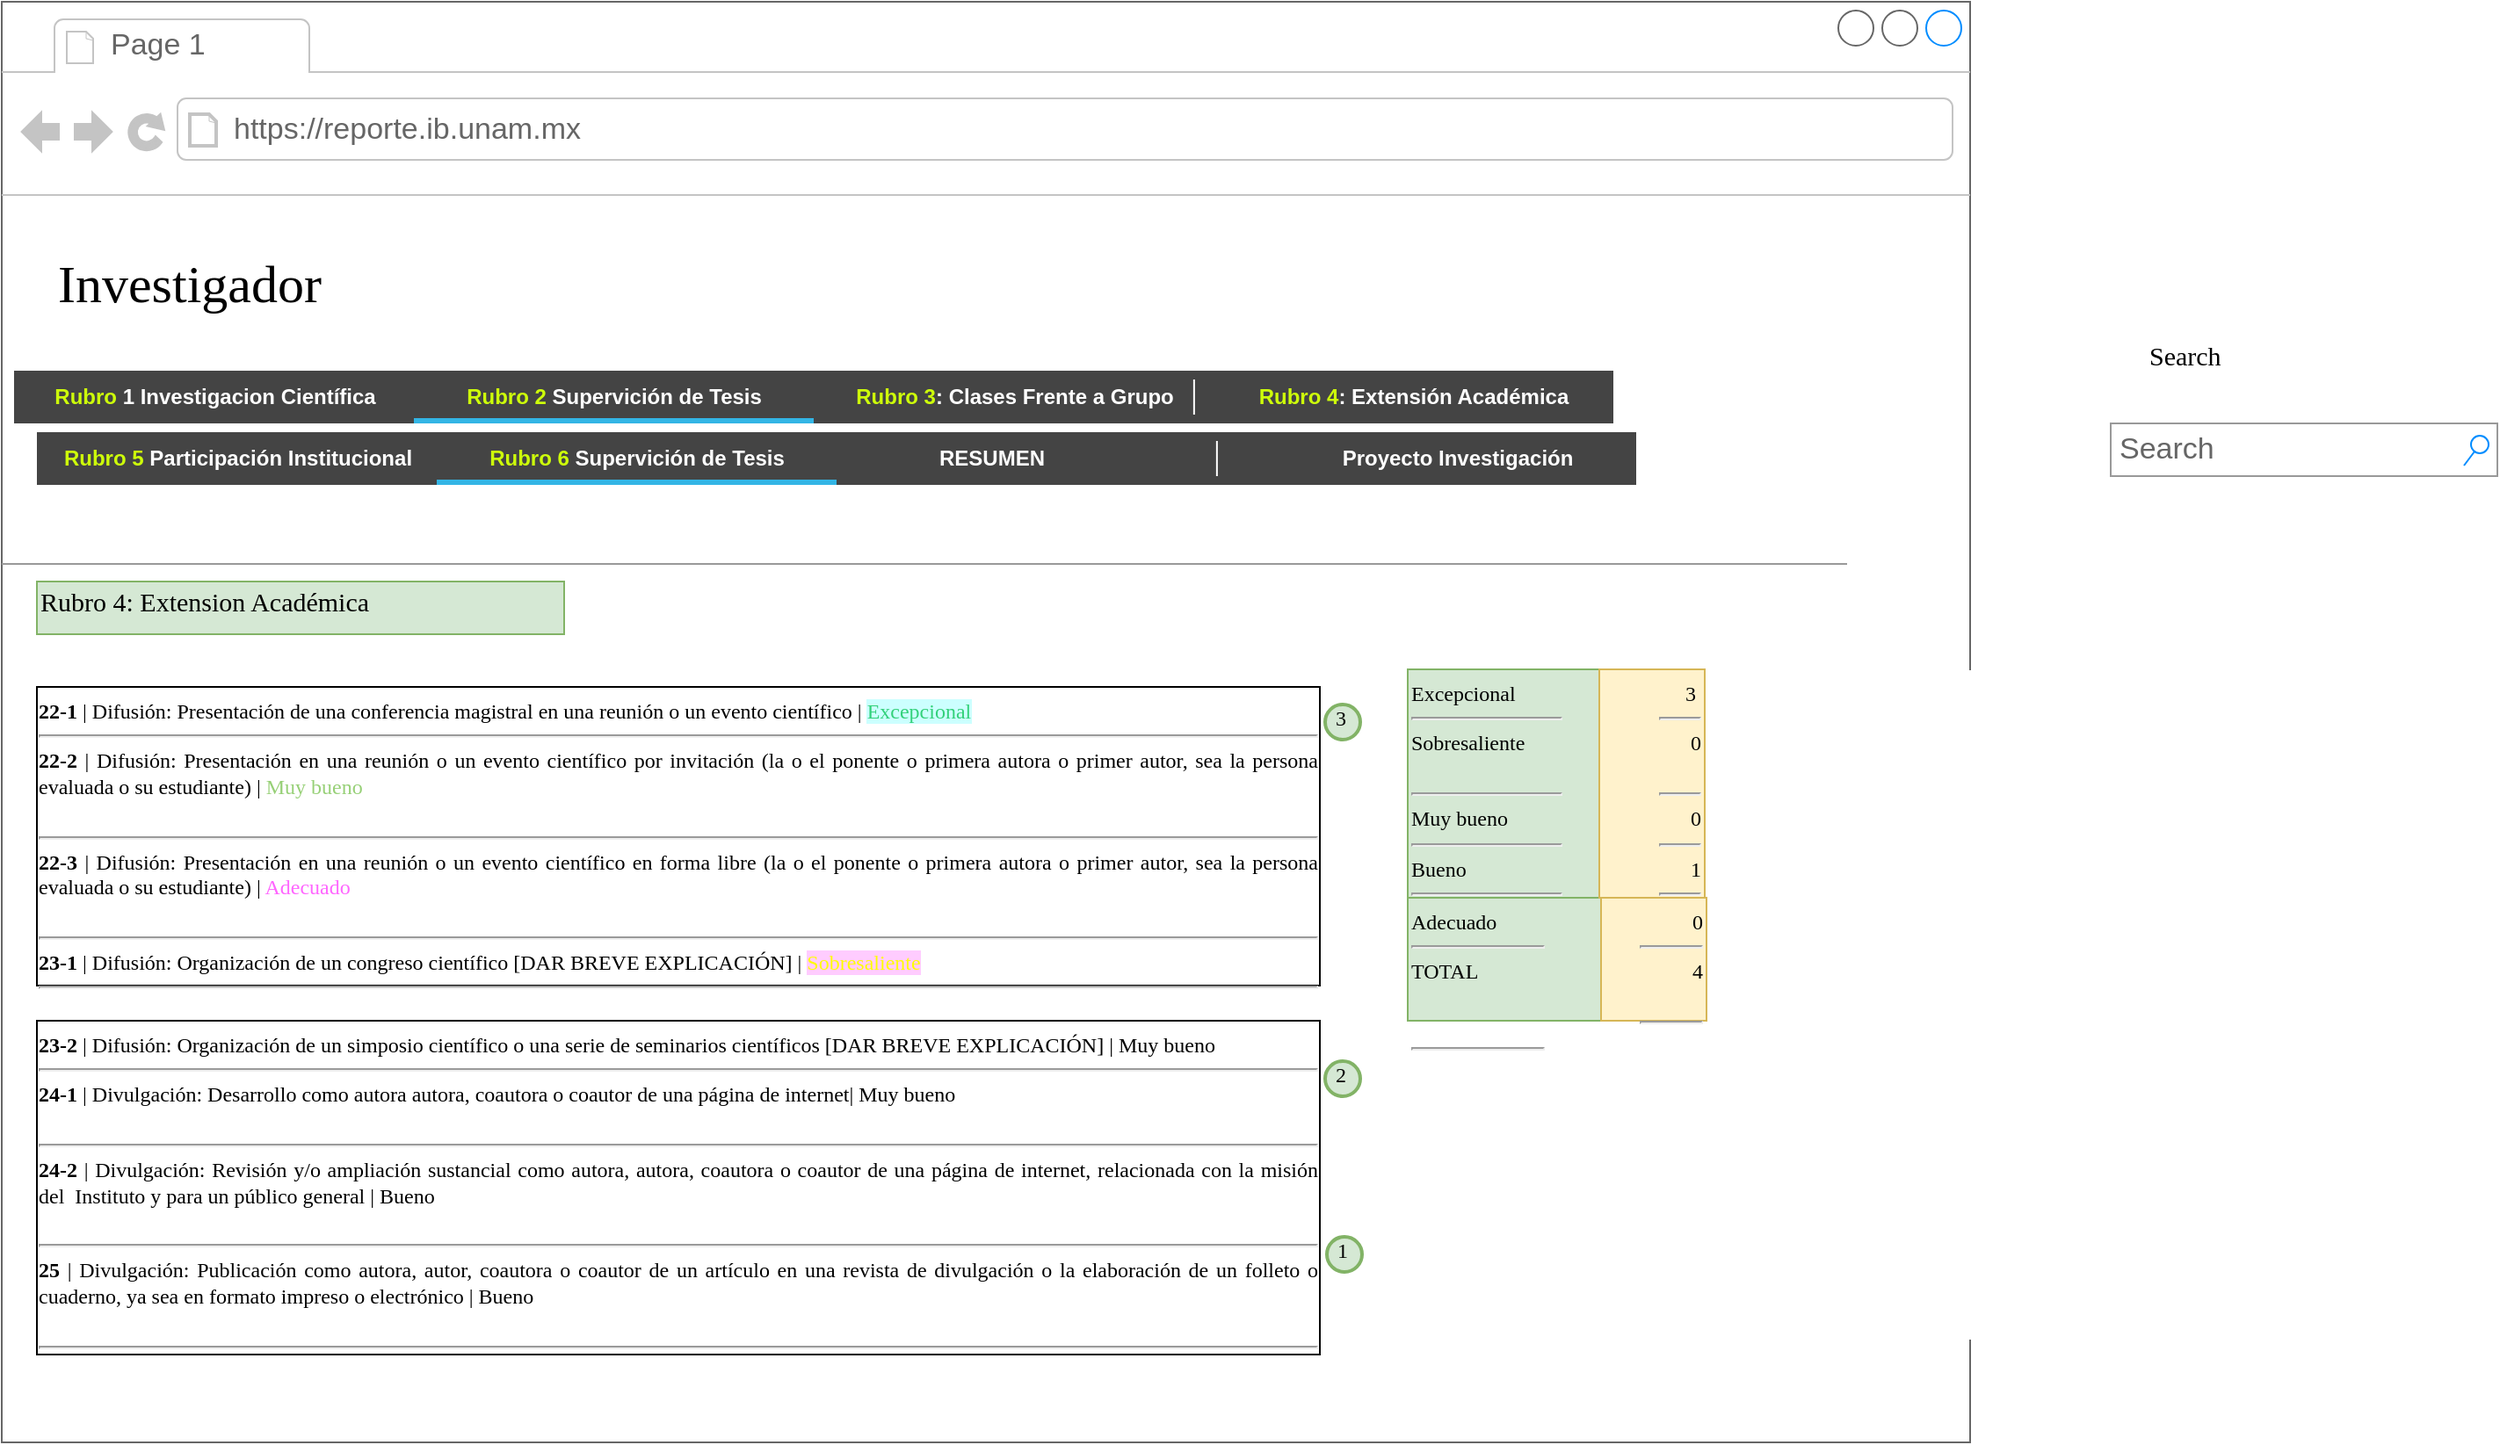 <mxfile version="24.5.5" type="github">
  <diagram name="Page-1" id="2cc2dc42-3aac-f2a9-1cec-7a8b7cbee084">
    <mxGraphModel dx="1912" dy="1059" grid="1" gridSize="10" guides="1" tooltips="1" connect="1" arrows="1" fold="1" page="1" pageScale="1" pageWidth="1100" pageHeight="850" background="#ffffff" math="0" shadow="0">
      <root>
        <mxCell id="0" />
        <mxCell id="1" parent="0" />
        <mxCell id="7026571954dc6520-1" value="" style="strokeWidth=1;shadow=0;dashed=0;align=center;html=1;shape=mxgraph.mockup.containers.browserWindow;rSize=0;strokeColor=#666666;mainText=,;recursiveResize=0;rounded=0;labelBackgroundColor=none;fontFamily=Verdana;fontSize=12;fillColor=none;" parent="1" vertex="1">
          <mxGeometry x="90" y="100" width="1120" height="820" as="geometry" />
        </mxCell>
        <mxCell id="7026571954dc6520-2" value="Page 1" style="strokeWidth=1;shadow=0;dashed=0;align=center;html=1;shape=mxgraph.mockup.containers.anchor;fontSize=17;fontColor=#666666;align=left;" parent="7026571954dc6520-1" vertex="1">
          <mxGeometry x="60" y="12" width="110" height="26" as="geometry" />
        </mxCell>
        <mxCell id="7026571954dc6520-3" value="https://reporte.ib.unam.mx" style="strokeWidth=1;shadow=0;dashed=0;align=center;html=1;shape=mxgraph.mockup.containers.anchor;rSize=0;fontSize=17;fontColor=#666666;align=left;" parent="7026571954dc6520-1" vertex="1">
          <mxGeometry x="130" y="60" width="250" height="26" as="geometry" />
        </mxCell>
        <mxCell id="7026571954dc6520-4" value="Investigador" style="text;html=1;points=[];align=left;verticalAlign=top;spacingTop=-4;fontSize=30;fontFamily=Verdana" parent="7026571954dc6520-1" vertex="1">
          <mxGeometry x="30" y="140" width="340" height="50" as="geometry" />
        </mxCell>
        <mxCell id="7026571954dc6520-15" value="" style="verticalLabelPosition=bottom;shadow=0;dashed=0;align=center;html=1;verticalAlign=top;strokeWidth=1;shape=mxgraph.mockup.markup.line;strokeColor=#999999;rounded=0;labelBackgroundColor=none;fillColor=#ffffff;fontFamily=Verdana;fontSize=12;fontColor=#000000;" parent="7026571954dc6520-1" vertex="1">
          <mxGeometry y="310" width="1050" height="20" as="geometry" />
        </mxCell>
        <mxCell id="7026571954dc6520-16" value="Rubro 4: Extension Académica" style="text;html=1;points=[];align=left;verticalAlign=top;spacingTop=-4;fontSize=15;fontFamily=Verdana;fillColor=#d5e8d4;strokeColor=#82b366;" parent="7026571954dc6520-1" vertex="1">
          <mxGeometry x="20" y="330" width="300" height="30" as="geometry" />
        </mxCell>
        <mxCell id="7026571954dc6520-33" value="&lt;div style=&quot;text-align: justify&quot;&gt;&lt;b&gt;22-1&lt;/b&gt; | Difusión: Presentación de una conferencia magistral en una reunión o un evento científico | &lt;font style=&quot;background-color: rgb(204, 255, 255);&quot; color=&quot;#33d17a&quot;&gt;Excepcional &lt;/font&gt;&lt;br&gt;&lt;/div&gt;&lt;div style=&quot;text-align: justify&quot;&gt;&lt;hr id=&quot;null&quot; style=&quot;text-align: justify&quot;&gt;&lt;span&gt;&lt;div style=&quot;text-align: justify&quot;&gt;&lt;b&gt;22-2&lt;/b&gt; | Difusión: Presentación en una reunión o un evento científico por invitación (la o el ponente o primera autora o primer autor, sea la persona evaluada o su estudiante) | &lt;font color=&quot;#97d077&quot;&gt;Muy bueno&lt;/font&gt;&lt;br&gt;&lt;br&gt;&lt;/div&gt;&lt;/span&gt;&lt;/div&gt;&lt;hr id=&quot;null&quot; style=&quot;text-align: justify&quot;&gt;&lt;span&gt;&lt;div style=&quot;text-align: justify&quot;&gt;&lt;span&gt;&lt;b&gt;22-3&lt;/b&gt; | Difusión: Presentación en una reunión o un evento científico en forma libre (la o el ponente o primera autora o primer autor, sea la persona evaluada o su estudiante) | &lt;font color=&quot;#ff66ff&quot;&gt;Adecuado&lt;/font&gt;&lt;br&gt;&lt;br&gt;&lt;/span&gt;&lt;/div&gt;&lt;/span&gt;&lt;hr id=&quot;null&quot; style=&quot;text-align: justify&quot;&gt;&lt;span&gt;&lt;div style=&quot;text-align: justify&quot;&gt;&lt;b&gt;23-1&lt;/b&gt; | Difusión: Organización de un congreso científico [DAR BREVE EXPLICACIÓN] | &lt;font style=&quot;background-color: rgb(255, 204, 255);&quot; color=&quot;#ffff00&quot;&gt;Sobresaliente&lt;/font&gt;&lt;br&gt;&lt;/div&gt;&lt;/span&gt;&lt;hr id=&quot;null&quot; style=&quot;text-align: left&quot;&gt;" style="whiteSpace=wrap;html=1;rounded=0;shadow=0;labelBackgroundColor=none;strokeWidth=1;fontFamily=Verdana;fontSize=12;align=center;verticalAlign=top;" parent="7026571954dc6520-1" vertex="1">
          <mxGeometry x="20" y="390" width="730" height="170" as="geometry" />
        </mxCell>
        <mxCell id="Z7vsen4MkyStElyQ_sz2-1" value="" style="strokeWidth=1;html=1;shadow=0;dashed=0;shape=mxgraph.android.rrect;rSize=0;fillColor=#444444;strokeColor=none;" vertex="1" parent="7026571954dc6520-1">
          <mxGeometry x="7" y="210" width="910" height="30" as="geometry" />
        </mxCell>
        <mxCell id="Z7vsen4MkyStElyQ_sz2-2" value="&lt;font color=&quot;#ceff0a&quot;&gt;Rubro&lt;/font&gt; 1 Investigacion Científica" style="strokeWidth=1;html=1;shadow=0;dashed=0;shape=mxgraph.android.anchor;fontStyle=1;fontColor=#ffffff;" vertex="1" parent="Z7vsen4MkyStElyQ_sz2-1">
          <mxGeometry width="227.5" height="30" as="geometry" />
        </mxCell>
        <mxCell id="Z7vsen4MkyStElyQ_sz2-3" value="&lt;font color=&quot;#ceff0a&quot;&gt;Rubro 2&lt;/font&gt; Supervición de Tesis" style="strokeWidth=1;html=1;shadow=0;dashed=0;shape=mxgraph.android.rrect;rSize=0;fontStyle=1;fillColor=none;strokeColor=none;fontColor=#ffffff;" vertex="1" parent="Z7vsen4MkyStElyQ_sz2-1">
          <mxGeometry x="227.5" width="227.5" height="30" as="geometry" />
        </mxCell>
        <mxCell id="Z7vsen4MkyStElyQ_sz2-4" value="" style="strokeWidth=1;html=1;shadow=0;dashed=0;shape=mxgraph.android.rrect;rSize=0;fillColor=#33b5e5;strokeColor=none;" vertex="1" parent="Z7vsen4MkyStElyQ_sz2-3">
          <mxGeometry y="27" width="227.5" height="3" as="geometry" />
        </mxCell>
        <mxCell id="Z7vsen4MkyStElyQ_sz2-5" value="&lt;font color=&quot;#ceff0a&quot;&gt;Rubro 3&lt;/font&gt;: Clases Frente a Grupo" style="strokeWidth=1;html=1;shadow=0;dashed=0;shape=mxgraph.android.anchor;fontStyle=1;fontColor=#ffffff;" vertex="1" parent="Z7vsen4MkyStElyQ_sz2-1">
          <mxGeometry x="455.0" width="227.5" height="30" as="geometry" />
        </mxCell>
        <mxCell id="Z7vsen4MkyStElyQ_sz2-6" value="&lt;font color=&quot;#ceff0a&quot;&gt;Rubro 4&lt;/font&gt;: Extensión Académica" style="strokeWidth=1;html=1;shadow=0;dashed=0;shape=mxgraph.android.anchor;fontStyle=1;fontColor=#ffffff;fillColor=#3399FF;gradientColor=none;strokeColor=default;fillStyle=dots;" vertex="1" parent="Z7vsen4MkyStElyQ_sz2-1">
          <mxGeometry x="682.5" width="227.5" height="30" as="geometry" />
        </mxCell>
        <mxCell id="Z7vsen4MkyStElyQ_sz2-7" value="" style="shape=line;strokeColor=#ffffff;direction=south;" vertex="1" parent="Z7vsen4MkyStElyQ_sz2-1">
          <mxGeometry x="646.838" y="5" width="49.189" height="20" as="geometry" />
        </mxCell>
        <mxCell id="Z7vsen4MkyStElyQ_sz2-11" value="" style="strokeWidth=1;html=1;shadow=0;dashed=0;shape=mxgraph.android.rrect;rSize=0;fillColor=#444444;strokeColor=none;" vertex="1" parent="7026571954dc6520-1">
          <mxGeometry x="20" y="245" width="910" height="30" as="geometry" />
        </mxCell>
        <mxCell id="Z7vsen4MkyStElyQ_sz2-12" value="&lt;font color=&quot;#ceff0a&quot;&gt;Rubro 5&lt;/font&gt; Participación Institucional " style="strokeWidth=1;html=1;shadow=0;dashed=0;shape=mxgraph.android.anchor;fontStyle=1;fontColor=#ffffff;" vertex="1" parent="Z7vsen4MkyStElyQ_sz2-11">
          <mxGeometry width="227.5" height="30" as="geometry" />
        </mxCell>
        <mxCell id="Z7vsen4MkyStElyQ_sz2-13" value="&lt;font color=&quot;#ceff0a&quot;&gt;Rubro 6&lt;/font&gt; Supervición de Tesis" style="strokeWidth=1;html=1;shadow=0;dashed=0;shape=mxgraph.android.rrect;rSize=0;fontStyle=1;fillColor=none;strokeColor=none;fontColor=#ffffff;" vertex="1" parent="Z7vsen4MkyStElyQ_sz2-11">
          <mxGeometry x="227.5" width="227.5" height="30" as="geometry" />
        </mxCell>
        <mxCell id="Z7vsen4MkyStElyQ_sz2-14" value="" style="strokeWidth=1;html=1;shadow=0;dashed=0;shape=mxgraph.android.rrect;rSize=0;fillColor=#33b5e5;strokeColor=none;" vertex="1" parent="Z7vsen4MkyStElyQ_sz2-13">
          <mxGeometry y="27" width="227.5" height="3" as="geometry" />
        </mxCell>
        <mxCell id="Z7vsen4MkyStElyQ_sz2-15" value="RESUMEN" style="strokeWidth=1;html=1;shadow=0;dashed=0;shape=mxgraph.android.anchor;fontStyle=1;fontColor=#ffffff;" vertex="1" parent="Z7vsen4MkyStElyQ_sz2-11">
          <mxGeometry x="455" width="175" height="30" as="geometry" />
        </mxCell>
        <mxCell id="Z7vsen4MkyStElyQ_sz2-16" value="" style="strokeWidth=1;html=1;shadow=0;dashed=0;shape=mxgraph.android.anchor;fontStyle=1;fontColor=#ffffff;" vertex="1" parent="Z7vsen4MkyStElyQ_sz2-11">
          <mxGeometry x="682.5" width="227.5" height="30" as="geometry" />
        </mxCell>
        <mxCell id="Z7vsen4MkyStElyQ_sz2-17" value="" style="shape=line;strokeColor=#ffffff;direction=south;" vertex="1" parent="Z7vsen4MkyStElyQ_sz2-11">
          <mxGeometry x="646.838" y="5" width="49.189" height="20" as="geometry" />
        </mxCell>
        <mxCell id="Z7vsen4MkyStElyQ_sz2-25" value="Proyecto Investigación" style="strokeWidth=1;html=1;shadow=0;dashed=0;shape=mxgraph.android.anchor;fontStyle=1;fontColor=#ffffff;" vertex="1" parent="Z7vsen4MkyStElyQ_sz2-11">
          <mxGeometry x="720" width="175" height="30" as="geometry" />
        </mxCell>
        <mxCell id="Z7vsen4MkyStElyQ_sz2-26" value="&lt;div style=&quot;text-align: justify&quot;&gt;&lt;b&gt;23-2&lt;/b&gt; | Difusión: Organización de un simposio científico o una serie de seminarios científicos [DAR BREVE EXPLICACIÓN] | Muy bueno&lt;br&gt;&lt;/div&gt;&lt;div style=&quot;text-align: justify&quot;&gt;&lt;hr id=&quot;null&quot; style=&quot;text-align: justify&quot;&gt;&lt;span&gt;&lt;div style=&quot;text-align: justify&quot;&gt;&lt;b&gt;24-1&lt;/b&gt; | Divulgación: Desarrollo como autora autora, coautora o coautor de una página de internet| Muy bueno&lt;br&gt;&lt;br&gt;&lt;/div&gt;&lt;/span&gt;&lt;/div&gt;&lt;hr id=&quot;null&quot; style=&quot;text-align: justify&quot;&gt;&lt;span&gt;&lt;div style=&quot;text-align: justify&quot;&gt;&lt;span&gt;&lt;b&gt;24-2&lt;/b&gt; | Divulgación: Revisión y/o ampliación sustancial como autora, autora, coautora o coautor de una página de internet, relacionada con la misión del&amp;nbsp; Instituto y para un público general | Bueno&lt;br&gt;&lt;br&gt;&lt;/span&gt;&lt;/div&gt;&lt;/span&gt;&lt;hr id=&quot;null&quot; style=&quot;text-align: justify&quot;&gt;&lt;span&gt;&lt;div style=&quot;text-align: justify&quot;&gt;&lt;b&gt;25&lt;/b&gt; | Divulgación: Publicación como autora, autor, coautora o coautor de un artículo en una revista de divulgación o la elaboración de un folleto o cuaderno, ya sea en formato impreso o electrónico | Bueno&lt;br&gt;&lt;br&gt;&lt;/div&gt;&lt;/span&gt;&lt;hr id=&quot;null&quot; style=&quot;text-align: left&quot;&gt;" style="whiteSpace=wrap;html=1;rounded=0;shadow=0;labelBackgroundColor=none;strokeWidth=1;fontFamily=Verdana;fontSize=12;align=center;verticalAlign=top;" vertex="1" parent="7026571954dc6520-1">
          <mxGeometry x="20" y="580" width="730" height="190" as="geometry" />
        </mxCell>
        <mxCell id="Z7vsen4MkyStElyQ_sz2-27" value="3" style="ellipse;whiteSpace=wrap;html=1;aspect=fixed;strokeWidth=2;fontFamily=Tahoma;spacingBottom=4;spacingRight=2;strokeColor=#82b366;fillColor=#d5e8d4;" vertex="1" parent="7026571954dc6520-1">
          <mxGeometry x="753" y="400" width="20" height="20" as="geometry" />
        </mxCell>
        <mxCell id="Z7vsen4MkyStElyQ_sz2-28" value="2" style="ellipse;whiteSpace=wrap;html=1;aspect=fixed;strokeWidth=2;fontFamily=Tahoma;spacingBottom=4;spacingRight=2;strokeColor=#82b366;fillColor=#d5e8d4;" vertex="1" parent="7026571954dc6520-1">
          <mxGeometry x="753" y="603" width="20" height="20" as="geometry" />
        </mxCell>
        <mxCell id="Z7vsen4MkyStElyQ_sz2-29" value="1" style="ellipse;whiteSpace=wrap;html=1;aspect=fixed;strokeWidth=2;fontFamily=Tahoma;spacingBottom=4;spacingRight=2;strokeColor=#82b366;fillColor=#d5e8d4;" vertex="1" parent="7026571954dc6520-1">
          <mxGeometry x="754" y="703" width="20" height="20" as="geometry" />
        </mxCell>
        <mxCell id="Z7vsen4MkyStElyQ_sz2-34" value="&lt;div align=&quot;left&quot;&gt;Excepcional&amp;nbsp;&amp;nbsp;&amp;nbsp;&amp;nbsp;&amp;nbsp;&amp;nbsp;&amp;nbsp;&amp;nbsp;&amp;nbsp; &lt;br&gt;&lt;/div&gt;&lt;div align=&quot;left&quot;&gt;&lt;hr id=&quot;null&quot; style=&quot;&quot;&gt;&lt;span&gt;&lt;div style=&quot;&quot;&gt;Sobresaliente&lt;br&gt;&lt;br&gt;&lt;/div&gt;&lt;/span&gt;&lt;/div&gt;&lt;hr align=&quot;left&quot; id=&quot;null&quot;&gt;&lt;div align=&quot;left&quot;&gt;&lt;span&gt;Muy bueno&lt;/span&gt;&lt;br&gt;&lt;span&gt;&lt;/span&gt;&lt;/div&gt;&lt;hr align=&quot;left&quot; id=&quot;null&quot;&gt;&lt;div align=&quot;left&quot;&gt;&lt;span&gt;Bueno&lt;/span&gt;&lt;/div&gt;&lt;hr align=&quot;left&quot; id=&quot;null&quot;&gt;" style="whiteSpace=wrap;html=1;rounded=0;shadow=0;labelBackgroundColor=none;strokeWidth=1;fontFamily=Verdana;fontSize=12;align=left;verticalAlign=top;fillColor=#d5e8d4;strokeColor=#82b366;" vertex="1" parent="7026571954dc6520-1">
          <mxGeometry x="800" y="380" width="110" height="130" as="geometry" />
        </mxCell>
        <mxCell id="Z7vsen4MkyStElyQ_sz2-35" value="&lt;div align=&quot;left&quot;&gt;Adecuado &amp;nbsp;&amp;nbsp;&amp;nbsp;&amp;nbsp;&amp;nbsp;&amp;nbsp;&amp;nbsp;&amp;nbsp; &lt;br&gt;&lt;/div&gt;&lt;div align=&quot;left&quot;&gt;&lt;hr id=&quot;null&quot; style=&quot;&quot;&gt;&lt;span&gt;&lt;div style=&quot;&quot;&gt;TOTAL&lt;br&gt;&lt;br&gt;&lt;/div&gt;&lt;/span&gt;&lt;/div&gt;&lt;br&gt;&lt;hr align=&quot;left&quot; id=&quot;null&quot;&gt;" style="whiteSpace=wrap;html=1;rounded=0;shadow=0;labelBackgroundColor=none;strokeWidth=1;fontFamily=Verdana;fontSize=12;align=left;verticalAlign=top;fillColor=#d5e8d4;strokeColor=#82b366;" vertex="1" parent="7026571954dc6520-1">
          <mxGeometry x="800" y="510" width="110" height="70" as="geometry" />
        </mxCell>
        <mxCell id="Z7vsen4MkyStElyQ_sz2-36" value="&amp;nbsp;&amp;nbsp;&amp;nbsp;&amp;nbsp; 3&amp;nbsp; &lt;br&gt;&lt;div&gt;&lt;hr style=&quot;&quot; id=&quot;null&quot;&gt;&lt;span&gt;&lt;div style=&quot;&quot;&gt;0&lt;br&gt;&lt;br&gt;&lt;/div&gt;&lt;/span&gt;&lt;/div&gt;&lt;hr id=&quot;null&quot;&gt;0&lt;hr id=&quot;null&quot;&gt;1&lt;hr id=&quot;null&quot;&gt;" style="whiteSpace=wrap;html=1;rounded=0;shadow=0;labelBackgroundColor=none;strokeWidth=1;fontFamily=Verdana;fontSize=12;align=right;verticalAlign=top;fillColor=#fff2cc;strokeColor=#d6b656;" vertex="1" parent="7026571954dc6520-1">
          <mxGeometry x="909" y="380" width="60" height="130" as="geometry" />
        </mxCell>
        <mxCell id="Z7vsen4MkyStElyQ_sz2-37" value="&lt;div&gt;&amp;nbsp;&amp;nbsp;&amp;nbsp;&amp;nbsp;&amp;nbsp;&amp;nbsp;&amp;nbsp;&amp;nbsp;&amp;nbsp; 0 &lt;br&gt;&lt;/div&gt;&lt;div&gt;&lt;hr style=&quot;&quot; id=&quot;null&quot;&gt;&lt;span&gt;4&lt;/span&gt;&lt;/div&gt;&lt;br&gt;&lt;hr id=&quot;null&quot;&gt;" style="whiteSpace=wrap;html=1;rounded=0;shadow=0;labelBackgroundColor=none;strokeWidth=1;fontFamily=Verdana;fontSize=12;align=right;verticalAlign=top;fillColor=#fff2cc;strokeColor=#d6b656;" vertex="1" parent="7026571954dc6520-1">
          <mxGeometry x="910" y="510" width="60" height="70" as="geometry" />
        </mxCell>
        <mxCell id="7026571954dc6520-14" value="Search" style="strokeWidth=1;shadow=0;dashed=0;align=center;html=1;shape=mxgraph.mockup.forms.searchBox;strokeColor=#999999;mainText=;strokeColor2=#008cff;fontColor=#666666;fontSize=17;align=left;spacingLeft=3;rounded=0;labelBackgroundColor=none;" parent="1" vertex="1">
          <mxGeometry x="1290" y="340" width="220" height="30" as="geometry" />
        </mxCell>
        <mxCell id="7026571954dc6520-12" value="Search" style="text;html=1;points=[];align=left;verticalAlign=top;spacingTop=-4;fontSize=15;fontFamily=Verdana" parent="1" vertex="1">
          <mxGeometry x="1310" y="290" width="170" height="30" as="geometry" />
        </mxCell>
      </root>
    </mxGraphModel>
  </diagram>
</mxfile>
